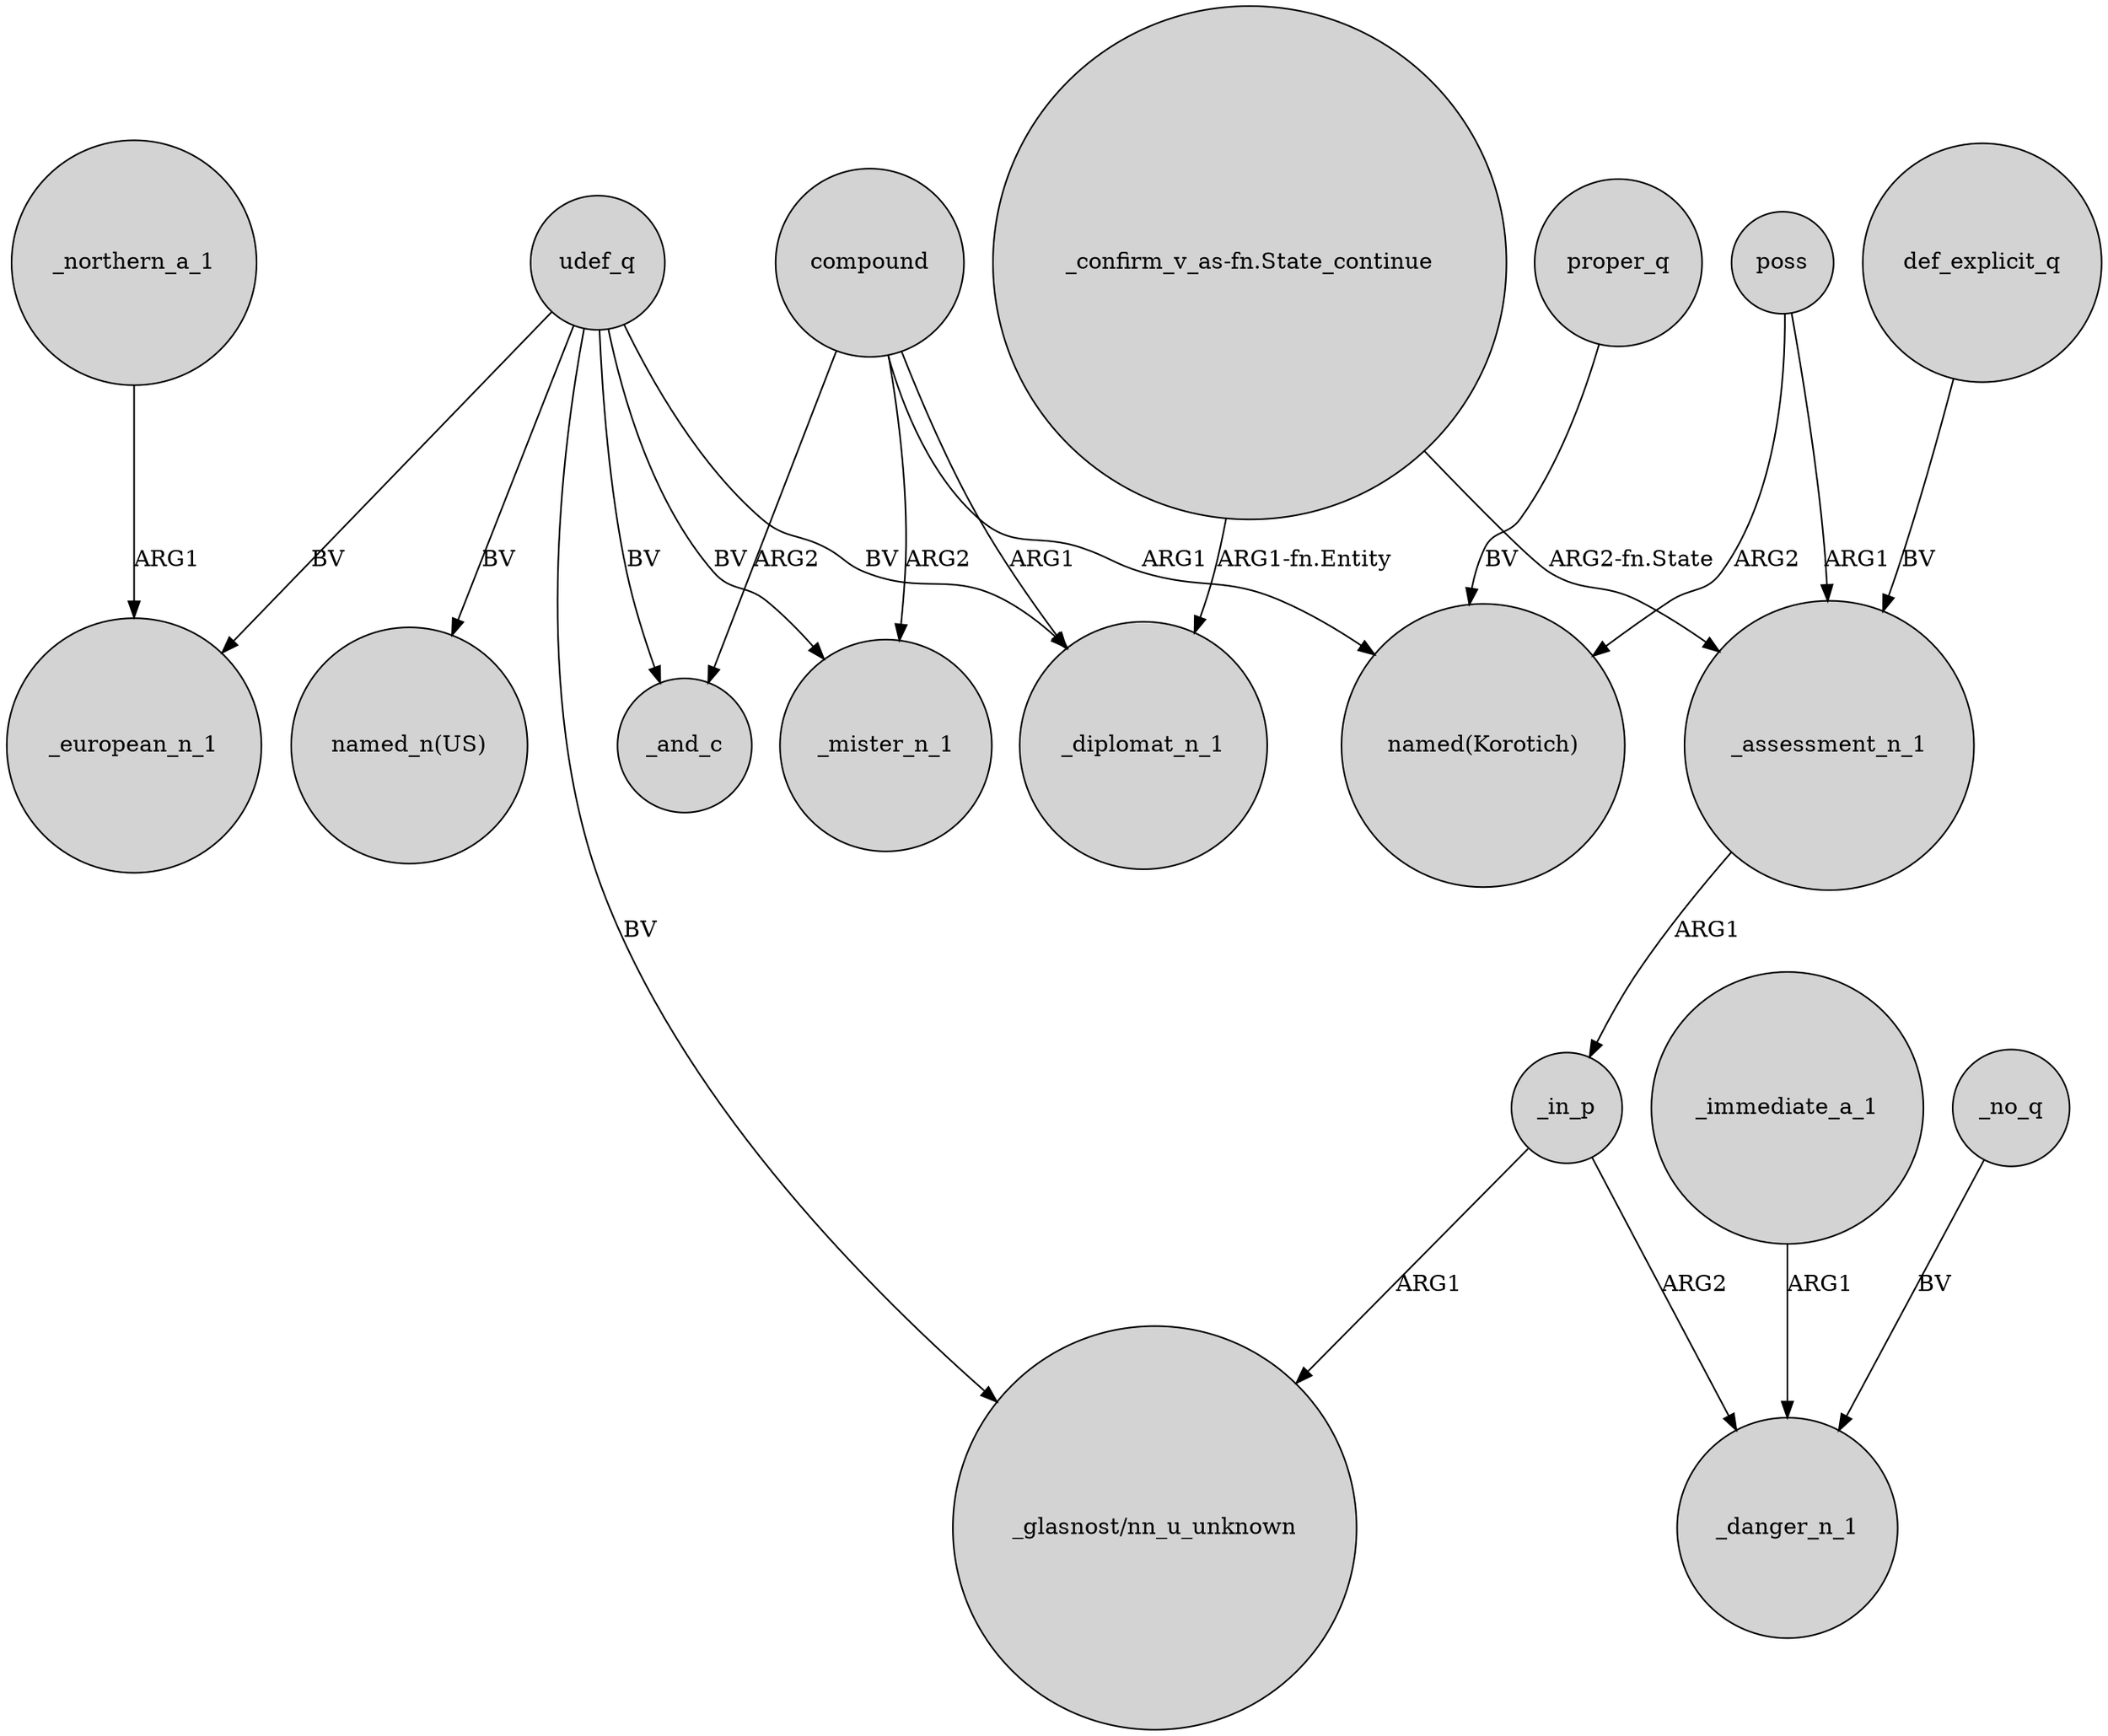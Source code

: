 digraph {
	node [shape=circle style=filled]
	compound -> _mister_n_1 [label=ARG2]
	def_explicit_q -> _assessment_n_1 [label=BV]
	_assessment_n_1 -> _in_p [label=ARG1]
	_in_p -> "_glasnost/nn_u_unknown" [label=ARG1]
	udef_q -> _european_n_1 [label=BV]
	udef_q -> "_glasnost/nn_u_unknown" [label=BV]
	udef_q -> _and_c [label=BV]
	udef_q -> _mister_n_1 [label=BV]
	compound -> _and_c [label=ARG2]
	_northern_a_1 -> _european_n_1 [label=ARG1]
	poss -> "named(Korotich)" [label=ARG2]
	udef_q -> _diplomat_n_1 [label=BV]
	"_confirm_v_as-fn.State_continue" -> _assessment_n_1 [label="ARG2-fn.State"]
	proper_q -> "named(Korotich)" [label=BV]
	compound -> _diplomat_n_1 [label=ARG1]
	compound -> "named(Korotich)" [label=ARG1]
	_immediate_a_1 -> _danger_n_1 [label=ARG1]
	_no_q -> _danger_n_1 [label=BV]
	_in_p -> _danger_n_1 [label=ARG2]
	"_confirm_v_as-fn.State_continue" -> _diplomat_n_1 [label="ARG1-fn.Entity"]
	udef_q -> "named_n(US)" [label=BV]
	poss -> _assessment_n_1 [label=ARG1]
}
